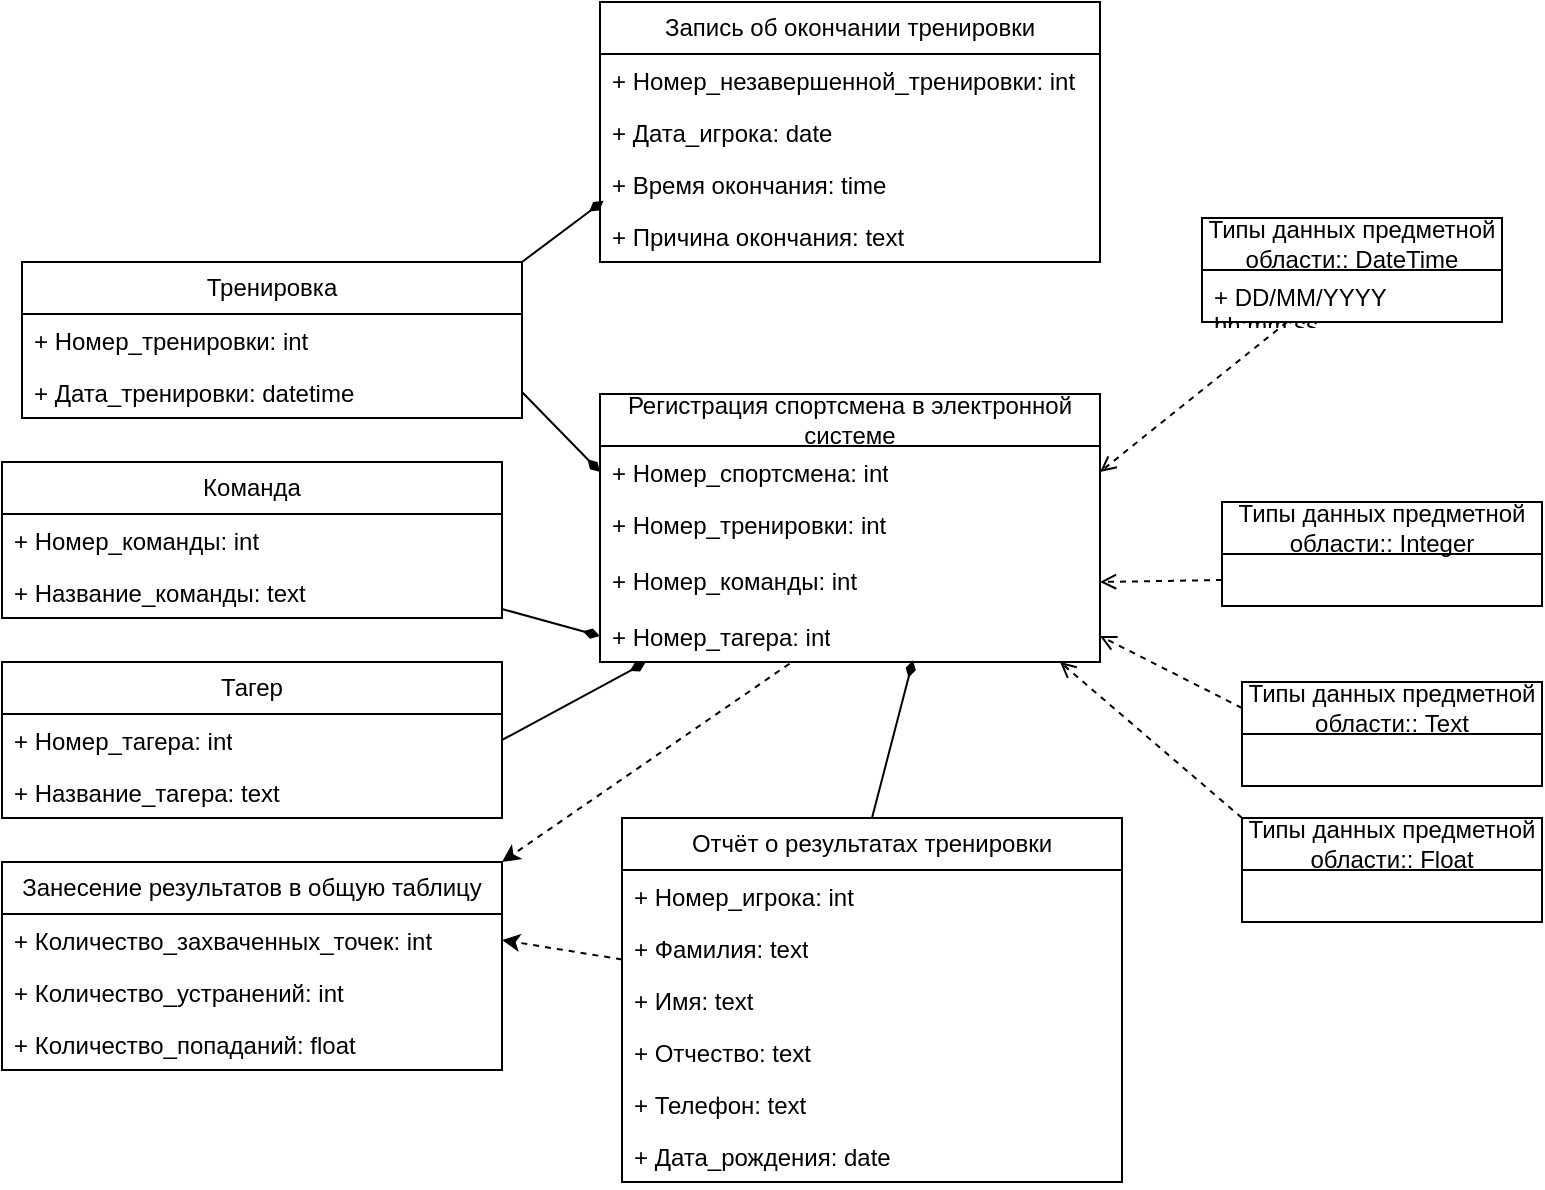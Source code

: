 <mxfile version="22.1.7" type="device">
  <diagram name="Страница — 1" id="0N2E5yAVCk7VVMMOYNrz">
    <mxGraphModel dx="1659" dy="1654" grid="1" gridSize="10" guides="1" tooltips="1" connect="1" arrows="1" fold="1" page="1" pageScale="1" pageWidth="827" pageHeight="1169" math="0" shadow="0">
      <root>
        <mxCell id="0" />
        <mxCell id="1" parent="0" />
        <mxCell id="X2wsfLdv5x8ARD0Ybz9Z-76" style="rounded=0;orthogonalLoop=1;jettySize=auto;html=1;entryX=1;entryY=0;entryDx=0;entryDy=0;dashed=1;exitX=0.379;exitY=1.033;exitDx=0;exitDy=0;exitPerimeter=0;" parent="1" target="X2wsfLdv5x8ARD0Ybz9Z-55" edge="1" source="X2wsfLdv5x8ARD0Ybz9Z-23">
          <mxGeometry relative="1" as="geometry">
            <mxPoint x="404" y="240" as="sourcePoint" />
            <mxPoint x="230" y="341" as="targetPoint" />
          </mxGeometry>
        </mxCell>
        <mxCell id="X2wsfLdv5x8ARD0Ybz9Z-15" value="Регистрация спортсмена в электронной системе" style="swimlane;fontStyle=0;childLayout=stackLayout;horizontal=1;startSize=26;fillColor=none;horizontalStack=0;resizeParent=1;resizeParentMax=0;resizeLast=0;collapsible=1;marginBottom=0;whiteSpace=wrap;html=1;" parent="1" vertex="1">
          <mxGeometry x="289" y="106" width="250" height="134" as="geometry" />
        </mxCell>
        <mxCell id="X2wsfLdv5x8ARD0Ybz9Z-16" value="+ Номер_спортсмена: int" style="text;strokeColor=none;fillColor=none;align=left;verticalAlign=top;spacingLeft=4;spacingRight=4;overflow=hidden;rotatable=0;points=[[0,0.5],[1,0.5]];portConstraint=eastwest;whiteSpace=wrap;html=1;" parent="X2wsfLdv5x8ARD0Ybz9Z-15" vertex="1">
          <mxGeometry y="26" width="250" height="26" as="geometry" />
        </mxCell>
        <mxCell id="aUwDYQ1QHJ5HBbotzfrB-3" value="+ Номер_тренировки: int" style="text;strokeColor=none;fillColor=none;align=left;verticalAlign=top;spacingLeft=4;spacingRight=4;overflow=hidden;rotatable=0;points=[[0,0.5],[1,0.5]];portConstraint=eastwest;whiteSpace=wrap;html=1;" vertex="1" parent="X2wsfLdv5x8ARD0Ybz9Z-15">
          <mxGeometry y="52" width="250" height="28" as="geometry" />
        </mxCell>
        <mxCell id="X2wsfLdv5x8ARD0Ybz9Z-54" value="+ Номер_команды: int" style="text;strokeColor=none;fillColor=none;align=left;verticalAlign=top;spacingLeft=4;spacingRight=4;overflow=hidden;rotatable=0;points=[[0,0.5],[1,0.5]];portConstraint=eastwest;whiteSpace=wrap;html=1;" parent="X2wsfLdv5x8ARD0Ybz9Z-15" vertex="1">
          <mxGeometry y="80" width="250" height="28" as="geometry" />
        </mxCell>
        <mxCell id="X2wsfLdv5x8ARD0Ybz9Z-23" value="+ Номер_тагера: int" style="text;strokeColor=none;fillColor=none;align=left;verticalAlign=top;spacingLeft=4;spacingRight=4;overflow=hidden;rotatable=0;points=[[0,0.5],[1,0.5]];portConstraint=eastwest;whiteSpace=wrap;html=1;" parent="X2wsfLdv5x8ARD0Ybz9Z-15" vertex="1">
          <mxGeometry y="108" width="250" height="26" as="geometry" />
        </mxCell>
        <mxCell id="X2wsfLdv5x8ARD0Ybz9Z-27" value="Запись об окончании тренировки" style="swimlane;fontStyle=0;childLayout=stackLayout;horizontal=1;startSize=26;fillColor=none;horizontalStack=0;resizeParent=1;resizeParentMax=0;resizeLast=0;collapsible=1;marginBottom=0;whiteSpace=wrap;html=1;" parent="1" vertex="1">
          <mxGeometry x="289" y="-90" width="250" height="130" as="geometry" />
        </mxCell>
        <mxCell id="X2wsfLdv5x8ARD0Ybz9Z-28" value="+ Номер_незавершенной_тренировки: int" style="text;strokeColor=none;fillColor=none;align=left;verticalAlign=top;spacingLeft=4;spacingRight=4;overflow=hidden;rotatable=0;points=[[0,0.5],[1,0.5]];portConstraint=eastwest;whiteSpace=wrap;html=1;" parent="X2wsfLdv5x8ARD0Ybz9Z-27" vertex="1">
          <mxGeometry y="26" width="250" height="26" as="geometry" />
        </mxCell>
        <mxCell id="X2wsfLdv5x8ARD0Ybz9Z-29" value="+ Дата_игрока: date" style="text;strokeColor=none;fillColor=none;align=left;verticalAlign=top;spacingLeft=4;spacingRight=4;overflow=hidden;rotatable=0;points=[[0,0.5],[1,0.5]];portConstraint=eastwest;whiteSpace=wrap;html=1;" parent="X2wsfLdv5x8ARD0Ybz9Z-27" vertex="1">
          <mxGeometry y="52" width="250" height="26" as="geometry" />
        </mxCell>
        <mxCell id="X2wsfLdv5x8ARD0Ybz9Z-32" value="+ Время окончания: time" style="text;strokeColor=none;fillColor=none;align=left;verticalAlign=top;spacingLeft=4;spacingRight=4;overflow=hidden;rotatable=0;points=[[0,0.5],[1,0.5]];portConstraint=eastwest;whiteSpace=wrap;html=1;" parent="X2wsfLdv5x8ARD0Ybz9Z-27" vertex="1">
          <mxGeometry y="78" width="250" height="26" as="geometry" />
        </mxCell>
        <mxCell id="X2wsfLdv5x8ARD0Ybz9Z-30" value="+ Причина окончания: text" style="text;strokeColor=none;fillColor=none;align=left;verticalAlign=top;spacingLeft=4;spacingRight=4;overflow=hidden;rotatable=0;points=[[0,0.5],[1,0.5]];portConstraint=eastwest;whiteSpace=wrap;html=1;" parent="X2wsfLdv5x8ARD0Ybz9Z-27" vertex="1">
          <mxGeometry y="104" width="250" height="26" as="geometry" />
        </mxCell>
        <mxCell id="X2wsfLdv5x8ARD0Ybz9Z-71" style="rounded=0;orthogonalLoop=1;jettySize=auto;html=1;entryX=0.626;entryY=0.967;entryDx=0;entryDy=0;endArrow=diamondThin;endFill=1;entryPerimeter=0;exitX=0.5;exitY=0;exitDx=0;exitDy=0;" parent="1" source="X2wsfLdv5x8ARD0Ybz9Z-34" edge="1" target="X2wsfLdv5x8ARD0Ybz9Z-23">
          <mxGeometry relative="1" as="geometry">
            <mxPoint x="412" y="240" as="targetPoint" />
            <mxPoint x="402" y="358" as="sourcePoint" />
          </mxGeometry>
        </mxCell>
        <mxCell id="X2wsfLdv5x8ARD0Ybz9Z-72" style="rounded=0;orthogonalLoop=1;jettySize=auto;html=1;entryX=1;entryY=0.5;entryDx=0;entryDy=0;dashed=1;" parent="1" source="X2wsfLdv5x8ARD0Ybz9Z-34" target="X2wsfLdv5x8ARD0Ybz9Z-62" edge="1">
          <mxGeometry relative="1" as="geometry" />
        </mxCell>
        <mxCell id="X2wsfLdv5x8ARD0Ybz9Z-34" value="Отчёт о результатах тренировки" style="swimlane;fontStyle=0;childLayout=stackLayout;horizontal=1;startSize=26;fillColor=none;horizontalStack=0;resizeParent=1;resizeParentMax=0;resizeLast=0;collapsible=1;marginBottom=0;whiteSpace=wrap;html=1;" parent="1" vertex="1">
          <mxGeometry x="300" y="318" width="250" height="182" as="geometry" />
        </mxCell>
        <mxCell id="X2wsfLdv5x8ARD0Ybz9Z-35" value="+ Номер_игрока: int" style="text;strokeColor=none;fillColor=none;align=left;verticalAlign=top;spacingLeft=4;spacingRight=4;overflow=hidden;rotatable=0;points=[[0,0.5],[1,0.5]];portConstraint=eastwest;whiteSpace=wrap;html=1;" parent="X2wsfLdv5x8ARD0Ybz9Z-34" vertex="1">
          <mxGeometry y="26" width="250" height="26" as="geometry" />
        </mxCell>
        <mxCell id="X2wsfLdv5x8ARD0Ybz9Z-37" value="+ Фамилия: text" style="text;strokeColor=none;fillColor=none;align=left;verticalAlign=top;spacingLeft=4;spacingRight=4;overflow=hidden;rotatable=0;points=[[0,0.5],[1,0.5]];portConstraint=eastwest;whiteSpace=wrap;html=1;" parent="X2wsfLdv5x8ARD0Ybz9Z-34" vertex="1">
          <mxGeometry y="52" width="250" height="26" as="geometry" />
        </mxCell>
        <mxCell id="X2wsfLdv5x8ARD0Ybz9Z-38" value="+ Имя: text" style="text;strokeColor=none;fillColor=none;align=left;verticalAlign=top;spacingLeft=4;spacingRight=4;overflow=hidden;rotatable=0;points=[[0,0.5],[1,0.5]];portConstraint=eastwest;whiteSpace=wrap;html=1;" parent="X2wsfLdv5x8ARD0Ybz9Z-34" vertex="1">
          <mxGeometry y="78" width="250" height="26" as="geometry" />
        </mxCell>
        <mxCell id="X2wsfLdv5x8ARD0Ybz9Z-39" value="+ Отчество: text" style="text;strokeColor=none;fillColor=none;align=left;verticalAlign=top;spacingLeft=4;spacingRight=4;overflow=hidden;rotatable=0;points=[[0,0.5],[1,0.5]];portConstraint=eastwest;whiteSpace=wrap;html=1;" parent="X2wsfLdv5x8ARD0Ybz9Z-34" vertex="1">
          <mxGeometry y="104" width="250" height="26" as="geometry" />
        </mxCell>
        <mxCell id="X2wsfLdv5x8ARD0Ybz9Z-41" value="+ Телефон: text" style="text;strokeColor=none;fillColor=none;align=left;verticalAlign=top;spacingLeft=4;spacingRight=4;overflow=hidden;rotatable=0;points=[[0,0.5],[1,0.5]];portConstraint=eastwest;whiteSpace=wrap;html=1;" parent="X2wsfLdv5x8ARD0Ybz9Z-34" vertex="1">
          <mxGeometry y="130" width="250" height="26" as="geometry" />
        </mxCell>
        <mxCell id="X2wsfLdv5x8ARD0Ybz9Z-40" value="+ Дата_рождения: date" style="text;strokeColor=none;fillColor=none;align=left;verticalAlign=top;spacingLeft=4;spacingRight=4;overflow=hidden;rotatable=0;points=[[0,0.5],[1,0.5]];portConstraint=eastwest;whiteSpace=wrap;html=1;" parent="X2wsfLdv5x8ARD0Ybz9Z-34" vertex="1">
          <mxGeometry y="156" width="250" height="26" as="geometry" />
        </mxCell>
        <mxCell id="X2wsfLdv5x8ARD0Ybz9Z-42" value="Тренировка" style="swimlane;fontStyle=0;childLayout=stackLayout;horizontal=1;startSize=26;fillColor=none;horizontalStack=0;resizeParent=1;resizeParentMax=0;resizeLast=0;collapsible=1;marginBottom=0;whiteSpace=wrap;html=1;" parent="1" vertex="1">
          <mxGeometry y="40" width="250" height="78" as="geometry" />
        </mxCell>
        <mxCell id="X2wsfLdv5x8ARD0Ybz9Z-43" value="+ Номер_тренировки: int" style="text;strokeColor=none;fillColor=none;align=left;verticalAlign=top;spacingLeft=4;spacingRight=4;overflow=hidden;rotatable=0;points=[[0,0.5],[1,0.5]];portConstraint=eastwest;whiteSpace=wrap;html=1;" parent="X2wsfLdv5x8ARD0Ybz9Z-42" vertex="1">
          <mxGeometry y="26" width="250" height="26" as="geometry" />
        </mxCell>
        <mxCell id="X2wsfLdv5x8ARD0Ybz9Z-44" value="+ Дата_тренировки: datetime" style="text;strokeColor=none;fillColor=none;align=left;verticalAlign=top;spacingLeft=4;spacingRight=4;overflow=hidden;rotatable=0;points=[[0,0.5],[1,0.5]];portConstraint=eastwest;whiteSpace=wrap;html=1;" parent="X2wsfLdv5x8ARD0Ybz9Z-42" vertex="1">
          <mxGeometry y="52" width="250" height="26" as="geometry" />
        </mxCell>
        <mxCell id="X2wsfLdv5x8ARD0Ybz9Z-51" value="Команда" style="swimlane;fontStyle=0;childLayout=stackLayout;horizontal=1;startSize=26;fillColor=none;horizontalStack=0;resizeParent=1;resizeParentMax=0;resizeLast=0;collapsible=1;marginBottom=0;whiteSpace=wrap;html=1;" parent="1" vertex="1">
          <mxGeometry x="-10" y="140" width="250" height="78" as="geometry" />
        </mxCell>
        <mxCell id="X2wsfLdv5x8ARD0Ybz9Z-52" value="+ Номер_команды: int" style="text;strokeColor=none;fillColor=none;align=left;verticalAlign=top;spacingLeft=4;spacingRight=4;overflow=hidden;rotatable=0;points=[[0,0.5],[1,0.5]];portConstraint=eastwest;whiteSpace=wrap;html=1;" parent="X2wsfLdv5x8ARD0Ybz9Z-51" vertex="1">
          <mxGeometry y="26" width="250" height="26" as="geometry" />
        </mxCell>
        <mxCell id="X2wsfLdv5x8ARD0Ybz9Z-53" value="+ Название_команды: text" style="text;strokeColor=none;fillColor=none;align=left;verticalAlign=top;spacingLeft=4;spacingRight=4;overflow=hidden;rotatable=0;points=[[0,0.5],[1,0.5]];portConstraint=eastwest;whiteSpace=wrap;html=1;" parent="X2wsfLdv5x8ARD0Ybz9Z-51" vertex="1">
          <mxGeometry y="52" width="250" height="26" as="geometry" />
        </mxCell>
        <mxCell id="X2wsfLdv5x8ARD0Ybz9Z-55" value="Занесение результатов в общую таблицу" style="swimlane;fontStyle=0;childLayout=stackLayout;horizontal=1;startSize=26;fillColor=none;horizontalStack=0;resizeParent=1;resizeParentMax=0;resizeLast=0;collapsible=1;marginBottom=0;whiteSpace=wrap;html=1;" parent="1" vertex="1">
          <mxGeometry x="-10" y="340" width="250" height="104" as="geometry" />
        </mxCell>
        <mxCell id="X2wsfLdv5x8ARD0Ybz9Z-62" value="+ Количество_захваченных_точек: int" style="text;strokeColor=none;fillColor=none;align=left;verticalAlign=top;spacingLeft=4;spacingRight=4;overflow=hidden;rotatable=0;points=[[0,0.5],[1,0.5]];portConstraint=eastwest;whiteSpace=wrap;html=1;" parent="X2wsfLdv5x8ARD0Ybz9Z-55" vertex="1">
          <mxGeometry y="26" width="250" height="26" as="geometry" />
        </mxCell>
        <mxCell id="X2wsfLdv5x8ARD0Ybz9Z-80" value="+ Количество_устранений: int" style="text;strokeColor=none;fillColor=none;align=left;verticalAlign=top;spacingLeft=4;spacingRight=4;overflow=hidden;rotatable=0;points=[[0,0.5],[1,0.5]];portConstraint=eastwest;whiteSpace=wrap;html=1;" parent="X2wsfLdv5x8ARD0Ybz9Z-55" vertex="1">
          <mxGeometry y="52" width="250" height="26" as="geometry" />
        </mxCell>
        <mxCell id="X2wsfLdv5x8ARD0Ybz9Z-63" value="+ Количество_попаданий: float" style="text;strokeColor=none;fillColor=none;align=left;verticalAlign=top;spacingLeft=4;spacingRight=4;overflow=hidden;rotatable=0;points=[[0,0.5],[1,0.5]];portConstraint=eastwest;whiteSpace=wrap;html=1;" parent="X2wsfLdv5x8ARD0Ybz9Z-55" vertex="1">
          <mxGeometry y="78" width="250" height="26" as="geometry" />
        </mxCell>
        <mxCell id="X2wsfLdv5x8ARD0Ybz9Z-68" style="rounded=0;orthogonalLoop=1;jettySize=auto;html=1;entryX=0.091;entryY=1.011;entryDx=0;entryDy=0;endArrow=diamondThin;endFill=1;exitX=1;exitY=0.5;exitDx=0;exitDy=0;entryPerimeter=0;" parent="1" source="X2wsfLdv5x8ARD0Ybz9Z-65" edge="1" target="X2wsfLdv5x8ARD0Ybz9Z-23">
          <mxGeometry relative="1" as="geometry">
            <mxPoint x="289" y="239" as="targetPoint" />
          </mxGeometry>
        </mxCell>
        <mxCell id="X2wsfLdv5x8ARD0Ybz9Z-64" value="Тагер" style="swimlane;fontStyle=0;childLayout=stackLayout;horizontal=1;startSize=26;fillColor=none;horizontalStack=0;resizeParent=1;resizeParentMax=0;resizeLast=0;collapsible=1;marginBottom=0;whiteSpace=wrap;html=1;" parent="1" vertex="1">
          <mxGeometry x="-10" y="240" width="250" height="78" as="geometry" />
        </mxCell>
        <mxCell id="X2wsfLdv5x8ARD0Ybz9Z-65" value="+ Номер_тагера: int" style="text;strokeColor=none;fillColor=none;align=left;verticalAlign=top;spacingLeft=4;spacingRight=4;overflow=hidden;rotatable=0;points=[[0,0.5],[1,0.5]];portConstraint=eastwest;whiteSpace=wrap;html=1;" parent="X2wsfLdv5x8ARD0Ybz9Z-64" vertex="1">
          <mxGeometry y="26" width="250" height="26" as="geometry" />
        </mxCell>
        <mxCell id="X2wsfLdv5x8ARD0Ybz9Z-66" value="+ Название_тагера: text" style="text;strokeColor=none;fillColor=none;align=left;verticalAlign=top;spacingLeft=4;spacingRight=4;overflow=hidden;rotatable=0;points=[[0,0.5],[1,0.5]];portConstraint=eastwest;whiteSpace=wrap;html=1;" parent="X2wsfLdv5x8ARD0Ybz9Z-64" vertex="1">
          <mxGeometry y="52" width="250" height="26" as="geometry" />
        </mxCell>
        <mxCell id="X2wsfLdv5x8ARD0Ybz9Z-69" style="rounded=0;orthogonalLoop=1;jettySize=auto;html=1;entryX=0;entryY=0.5;entryDx=0;entryDy=0;endArrow=diamondThin;endFill=1;" parent="1" source="X2wsfLdv5x8ARD0Ybz9Z-51" target="X2wsfLdv5x8ARD0Ybz9Z-23" edge="1">
          <mxGeometry relative="1" as="geometry" />
        </mxCell>
        <mxCell id="X2wsfLdv5x8ARD0Ybz9Z-70" style="rounded=0;orthogonalLoop=1;jettySize=auto;html=1;entryX=0;entryY=0.5;entryDx=0;entryDy=0;endArrow=diamondThin;endFill=1;exitX=1;exitY=0.5;exitDx=0;exitDy=0;" parent="1" source="X2wsfLdv5x8ARD0Ybz9Z-44" target="X2wsfLdv5x8ARD0Ybz9Z-16" edge="1">
          <mxGeometry relative="1" as="geometry" />
        </mxCell>
        <mxCell id="X2wsfLdv5x8ARD0Ybz9Z-101" style="rounded=0;orthogonalLoop=1;jettySize=auto;html=1;entryX=1;entryY=0.5;entryDx=0;entryDy=0;dashed=1;endArrow=open;endFill=0;" parent="1" source="X2wsfLdv5x8ARD0Ybz9Z-87" target="X2wsfLdv5x8ARD0Ybz9Z-16" edge="1">
          <mxGeometry relative="1" as="geometry" />
        </mxCell>
        <mxCell id="X2wsfLdv5x8ARD0Ybz9Z-87" value="Типы данных предметной области:: DateTime" style="swimlane;fontStyle=0;childLayout=stackLayout;horizontal=1;startSize=26;fillColor=none;horizontalStack=0;resizeParent=1;resizeParentMax=0;resizeLast=0;collapsible=1;marginBottom=0;whiteSpace=wrap;html=1;" parent="1" vertex="1">
          <mxGeometry x="590" y="18" width="150" height="52" as="geometry" />
        </mxCell>
        <mxCell id="X2wsfLdv5x8ARD0Ybz9Z-89" value="+ DD/MM/YYYY hh:mm:ss" style="text;strokeColor=none;fillColor=none;align=left;verticalAlign=top;spacingLeft=4;spacingRight=4;overflow=hidden;rotatable=0;points=[[0,0.5],[1,0.5]];portConstraint=eastwest;whiteSpace=wrap;html=1;" parent="X2wsfLdv5x8ARD0Ybz9Z-87" vertex="1">
          <mxGeometry y="26" width="150" height="26" as="geometry" />
        </mxCell>
        <mxCell id="X2wsfLdv5x8ARD0Ybz9Z-102" style="rounded=0;orthogonalLoop=1;jettySize=auto;html=1;entryX=1;entryY=0.5;entryDx=0;entryDy=0;dashed=1;endArrow=open;endFill=0;exitX=0;exitY=0.75;exitDx=0;exitDy=0;" parent="1" source="X2wsfLdv5x8ARD0Ybz9Z-90" target="X2wsfLdv5x8ARD0Ybz9Z-54" edge="1">
          <mxGeometry relative="1" as="geometry" />
        </mxCell>
        <mxCell id="X2wsfLdv5x8ARD0Ybz9Z-90" value="Типы данных предметной области:: Integer" style="swimlane;fontStyle=0;childLayout=stackLayout;horizontal=1;startSize=26;fillColor=none;horizontalStack=0;resizeParent=1;resizeParentMax=0;resizeLast=0;collapsible=1;marginBottom=0;whiteSpace=wrap;html=1;" parent="1" vertex="1">
          <mxGeometry x="600" y="160" width="160" height="52" as="geometry" />
        </mxCell>
        <mxCell id="X2wsfLdv5x8ARD0Ybz9Z-103" style="rounded=0;orthogonalLoop=1;jettySize=auto;html=1;entryX=1;entryY=0.5;entryDx=0;entryDy=0;dashed=1;endArrow=open;endFill=0;exitX=0;exitY=0.25;exitDx=0;exitDy=0;" parent="1" source="X2wsfLdv5x8ARD0Ybz9Z-94" edge="1" target="X2wsfLdv5x8ARD0Ybz9Z-23">
          <mxGeometry relative="1" as="geometry">
            <mxPoint x="539" y="239" as="targetPoint" />
          </mxGeometry>
        </mxCell>
        <mxCell id="X2wsfLdv5x8ARD0Ybz9Z-94" value="Типы данных предметной области:: Text" style="swimlane;fontStyle=0;childLayout=stackLayout;horizontal=1;startSize=26;fillColor=none;horizontalStack=0;resizeParent=1;resizeParentMax=0;resizeLast=0;collapsible=1;marginBottom=0;whiteSpace=wrap;html=1;" parent="1" vertex="1">
          <mxGeometry x="610" y="250" width="150" height="52" as="geometry" />
        </mxCell>
        <mxCell id="X2wsfLdv5x8ARD0Ybz9Z-97" value="Типы данных предметной области:: Float" style="swimlane;fontStyle=0;childLayout=stackLayout;horizontal=1;startSize=26;fillColor=none;horizontalStack=0;resizeParent=1;resizeParentMax=0;resizeLast=0;collapsible=1;marginBottom=0;whiteSpace=wrap;html=1;" parent="1" vertex="1">
          <mxGeometry x="610" y="318" width="150" height="52" as="geometry" />
        </mxCell>
        <mxCell id="aUwDYQ1QHJ5HBbotzfrB-4" style="rounded=0;orthogonalLoop=1;jettySize=auto;html=1;entryX=0.007;entryY=0.824;entryDx=0;entryDy=0;entryPerimeter=0;exitX=1;exitY=0;exitDx=0;exitDy=0;endArrow=diamondThin;endFill=1;" edge="1" parent="1" source="X2wsfLdv5x8ARD0Ybz9Z-42" target="X2wsfLdv5x8ARD0Ybz9Z-32">
          <mxGeometry relative="1" as="geometry" />
        </mxCell>
        <mxCell id="aUwDYQ1QHJ5HBbotzfrB-6" style="rounded=0;orthogonalLoop=1;jettySize=auto;html=1;entryX=1;entryY=0.5;entryDx=0;entryDy=0;dashed=1;endArrow=open;endFill=0;exitX=0;exitY=0;exitDx=0;exitDy=0;" edge="1" parent="1" source="X2wsfLdv5x8ARD0Ybz9Z-97">
          <mxGeometry relative="1" as="geometry">
            <mxPoint x="519" y="240" as="targetPoint" />
            <mxPoint x="590" y="276" as="sourcePoint" />
          </mxGeometry>
        </mxCell>
      </root>
    </mxGraphModel>
  </diagram>
</mxfile>
